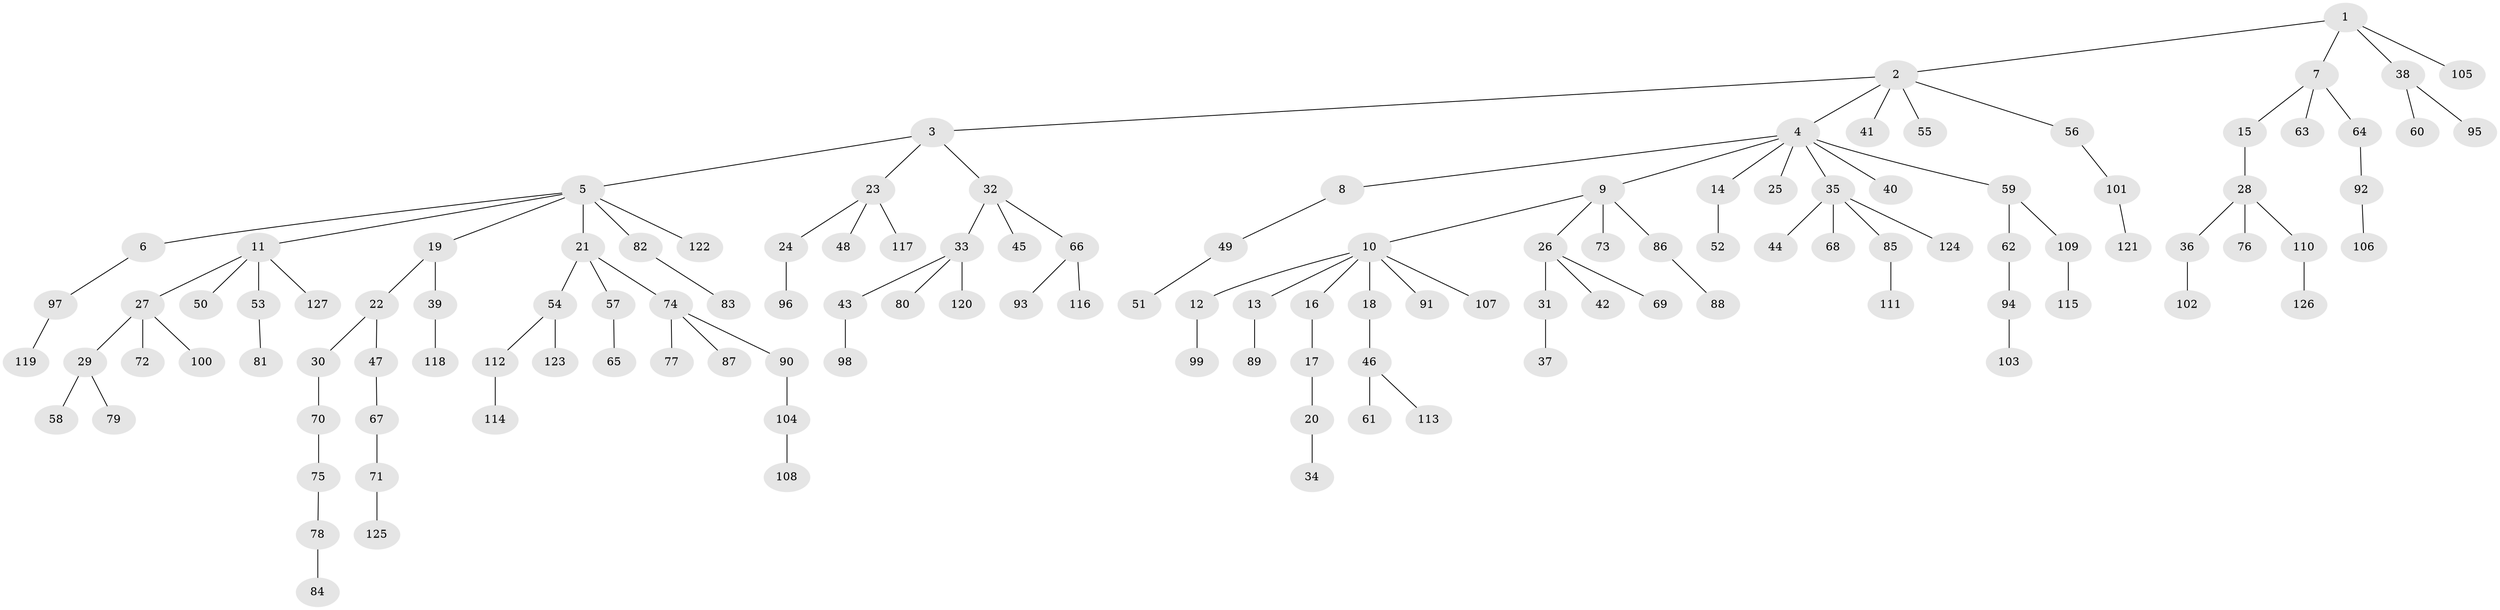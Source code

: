 // Generated by graph-tools (version 1.1) at 2025/37/03/09/25 02:37:04]
// undirected, 127 vertices, 126 edges
graph export_dot {
graph [start="1"]
  node [color=gray90,style=filled];
  1;
  2;
  3;
  4;
  5;
  6;
  7;
  8;
  9;
  10;
  11;
  12;
  13;
  14;
  15;
  16;
  17;
  18;
  19;
  20;
  21;
  22;
  23;
  24;
  25;
  26;
  27;
  28;
  29;
  30;
  31;
  32;
  33;
  34;
  35;
  36;
  37;
  38;
  39;
  40;
  41;
  42;
  43;
  44;
  45;
  46;
  47;
  48;
  49;
  50;
  51;
  52;
  53;
  54;
  55;
  56;
  57;
  58;
  59;
  60;
  61;
  62;
  63;
  64;
  65;
  66;
  67;
  68;
  69;
  70;
  71;
  72;
  73;
  74;
  75;
  76;
  77;
  78;
  79;
  80;
  81;
  82;
  83;
  84;
  85;
  86;
  87;
  88;
  89;
  90;
  91;
  92;
  93;
  94;
  95;
  96;
  97;
  98;
  99;
  100;
  101;
  102;
  103;
  104;
  105;
  106;
  107;
  108;
  109;
  110;
  111;
  112;
  113;
  114;
  115;
  116;
  117;
  118;
  119;
  120;
  121;
  122;
  123;
  124;
  125;
  126;
  127;
  1 -- 2;
  1 -- 7;
  1 -- 38;
  1 -- 105;
  2 -- 3;
  2 -- 4;
  2 -- 41;
  2 -- 55;
  2 -- 56;
  3 -- 5;
  3 -- 23;
  3 -- 32;
  4 -- 8;
  4 -- 9;
  4 -- 14;
  4 -- 25;
  4 -- 35;
  4 -- 40;
  4 -- 59;
  5 -- 6;
  5 -- 11;
  5 -- 19;
  5 -- 21;
  5 -- 82;
  5 -- 122;
  6 -- 97;
  7 -- 15;
  7 -- 63;
  7 -- 64;
  8 -- 49;
  9 -- 10;
  9 -- 26;
  9 -- 73;
  9 -- 86;
  10 -- 12;
  10 -- 13;
  10 -- 16;
  10 -- 18;
  10 -- 91;
  10 -- 107;
  11 -- 27;
  11 -- 50;
  11 -- 53;
  11 -- 127;
  12 -- 99;
  13 -- 89;
  14 -- 52;
  15 -- 28;
  16 -- 17;
  17 -- 20;
  18 -- 46;
  19 -- 22;
  19 -- 39;
  20 -- 34;
  21 -- 54;
  21 -- 57;
  21 -- 74;
  22 -- 30;
  22 -- 47;
  23 -- 24;
  23 -- 48;
  23 -- 117;
  24 -- 96;
  26 -- 31;
  26 -- 42;
  26 -- 69;
  27 -- 29;
  27 -- 72;
  27 -- 100;
  28 -- 36;
  28 -- 76;
  28 -- 110;
  29 -- 58;
  29 -- 79;
  30 -- 70;
  31 -- 37;
  32 -- 33;
  32 -- 45;
  32 -- 66;
  33 -- 43;
  33 -- 80;
  33 -- 120;
  35 -- 44;
  35 -- 68;
  35 -- 85;
  35 -- 124;
  36 -- 102;
  38 -- 60;
  38 -- 95;
  39 -- 118;
  43 -- 98;
  46 -- 61;
  46 -- 113;
  47 -- 67;
  49 -- 51;
  53 -- 81;
  54 -- 112;
  54 -- 123;
  56 -- 101;
  57 -- 65;
  59 -- 62;
  59 -- 109;
  62 -- 94;
  64 -- 92;
  66 -- 93;
  66 -- 116;
  67 -- 71;
  70 -- 75;
  71 -- 125;
  74 -- 77;
  74 -- 87;
  74 -- 90;
  75 -- 78;
  78 -- 84;
  82 -- 83;
  85 -- 111;
  86 -- 88;
  90 -- 104;
  92 -- 106;
  94 -- 103;
  97 -- 119;
  101 -- 121;
  104 -- 108;
  109 -- 115;
  110 -- 126;
  112 -- 114;
}
